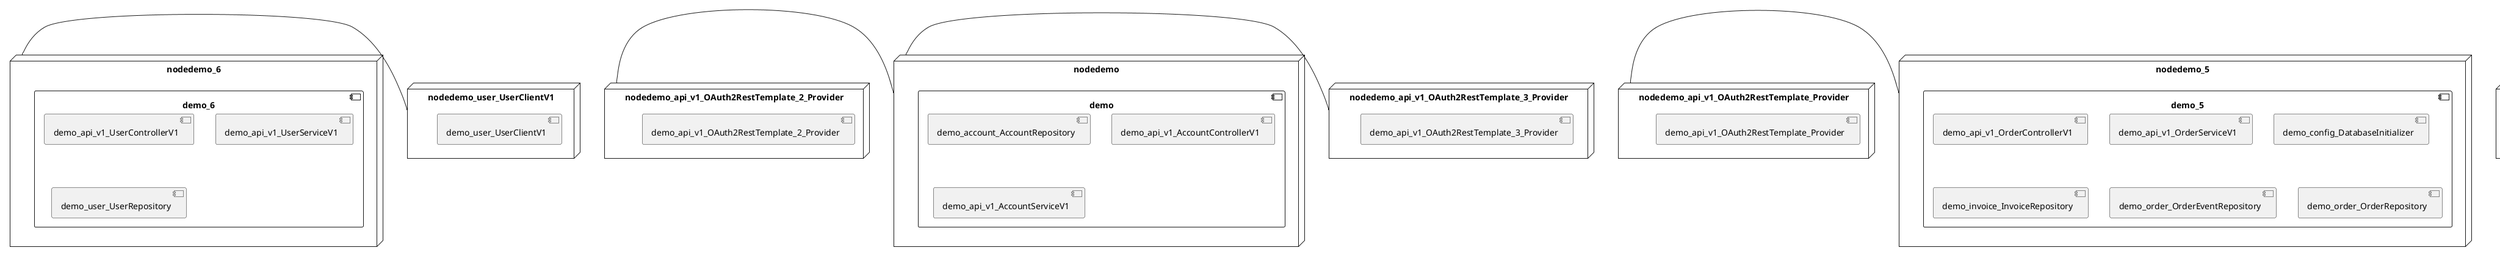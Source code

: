 @startuml
skinparam fixCircleLabelOverlapping true
skinparam componentStyle uml2
node nodedemo {
component demo {
[demo_account_AccountRepository] [[kbastani-spring-cloud-event-sourcing-example.system#_AWtL8yR0Ee-wYKwxT5HUZg]]
[demo_api_v1_AccountControllerV1] [[kbastani-spring-cloud-event-sourcing-example.system#_AWtL8yR0Ee-wYKwxT5HUZg]]
[demo_api_v1_AccountServiceV1] [[kbastani-spring-cloud-event-sourcing-example.system#_AWtL8yR0Ee-wYKwxT5HUZg]]
}
}
node nodedemo_2 {
component demo_2 {
[demo_api_v1_ShoppingCartControllerV1] [[kbastani-spring-cloud-event-sourcing-example.system#_AWtL8yR0Ee-wYKwxT5HUZg]]
[demo_api_v1_ShoppingCartServiceV1] [[kbastani-spring-cloud-event-sourcing-example.system#_AWtL8yR0Ee-wYKwxT5HUZg]]
[demo_cart_CartEventRepository] [[kbastani-spring-cloud-event-sourcing-example.system#_AWtL8yR0Ee-wYKwxT5HUZg]]
}
}
node nodedemo_3 {
component demo_3 {
[demo_UserController] [[kbastani-spring-cloud-event-sourcing-example.system#_AWtL8yR0Ee-wYKwxT5HUZg]]
[demo_UserRepository] [[kbastani-spring-cloud-event-sourcing-example.system#_AWtL8yR0Ee-wYKwxT5HUZg]]
[demo_UserService] [[kbastani-spring-cloud-event-sourcing-example.system#_AWtL8yR0Ee-wYKwxT5HUZg]]
[demo_login_UserController] [[kbastani-spring-cloud-event-sourcing-example.system#_AWtL8yR0Ee-wYKwxT5HUZg]]
}
}
node nodedemo_4 {
component demo_4 {
[demo_api_v1_CatalogControllerV1] [[kbastani-spring-cloud-event-sourcing-example.system#_AWtL8yR0Ee-wYKwxT5HUZg]]
[demo_api_v1_CatalogServiceV1] [[kbastani-spring-cloud-event-sourcing-example.system#_AWtL8yR0Ee-wYKwxT5HUZg]]
[demo_catalog_CatalogInfoRepository] [[kbastani-spring-cloud-event-sourcing-example.system#_AWtL8yR0Ee-wYKwxT5HUZg]]
}
}
node nodedemo_5 {
component demo_5 {
[demo_api_v1_OrderControllerV1] [[kbastani-spring-cloud-event-sourcing-example.system#_AWtL8yR0Ee-wYKwxT5HUZg]]
[demo_api_v1_OrderServiceV1] [[kbastani-spring-cloud-event-sourcing-example.system#_AWtL8yR0Ee-wYKwxT5HUZg]]
[demo_config_DatabaseInitializer] [[kbastani-spring-cloud-event-sourcing-example.system#_AWtL8yR0Ee-wYKwxT5HUZg]]
[demo_invoice_InvoiceRepository] [[kbastani-spring-cloud-event-sourcing-example.system#_AWtL8yR0Ee-wYKwxT5HUZg]]
[demo_order_OrderEventRepository] [[kbastani-spring-cloud-event-sourcing-example.system#_AWtL8yR0Ee-wYKwxT5HUZg]]
[demo_order_OrderRepository] [[kbastani-spring-cloud-event-sourcing-example.system#_AWtL8yR0Ee-wYKwxT5HUZg]]
}
}
node nodedemo_6 {
component demo_6 {
[demo_api_v1_UserControllerV1] [[kbastani-spring-cloud-event-sourcing-example.system#_AWtL8yR0Ee-wYKwxT5HUZg]]
[demo_api_v1_UserServiceV1] [[kbastani-spring-cloud-event-sourcing-example.system#_AWtL8yR0Ee-wYKwxT5HUZg]]
[demo_user_UserRepository] [[kbastani-spring-cloud-event-sourcing-example.system#_AWtL8yR0Ee-wYKwxT5HUZg]]
}
}
node nodedemo_7 {
component demo_7 {
[DatabaseInitializer] [[kbastani-spring-cloud-event-sourcing-example.system#_AWtL8yR0Ee-wYKwxT5HUZg]]
}
}
node nodedemo_v1 {
component demo_v1 {
[demo_v1_InventoryControllerV1] [[kbastani-spring-cloud-event-sourcing-example.system#_AWtL8yR0Ee-wYKwxT5HUZg]]
[demo_v1_InventoryServiceV1] [[kbastani-spring-cloud-event-sourcing-example.system#_AWtL8yR0Ee-wYKwxT5HUZg]]
}
}
node nodedemo_api_v1_OAuth2RestTemplate_2_Provider {
[demo_api_v1_OAuth2RestTemplate_2_Provider] [[kbastani-spring-cloud-event-sourcing-example.system#_AWtL8yR0Ee-wYKwxT5HUZg]]
}
node nodedemo_api_v1_OAuth2RestTemplate_3_Provider {
[demo_api_v1_OAuth2RestTemplate_3_Provider] [[kbastani-spring-cloud-event-sourcing-example.system#_AWtL8yR0Ee-wYKwxT5HUZg]]
}
node nodedemo_api_v1_OAuth2RestTemplate_Provider {
[demo_api_v1_OAuth2RestTemplate_Provider] [[kbastani-spring-cloud-event-sourcing-example.system#_AWtL8yR0Ee-wYKwxT5HUZg]]
}
node nodedemo_api_v1_RestTemplate_2_Provider {
[demo_api_v1_RestTemplate_2_Provider] [[kbastani-spring-cloud-event-sourcing-example.system#_AWtL8yR0Ee-wYKwxT5HUZg]]
}
node nodedemo_api_v1_RestTemplate_Provider {
[demo_api_v1_RestTemplate_Provider] [[kbastani-spring-cloud-event-sourcing-example.system#_AWtL8yR0Ee-wYKwxT5HUZg]]
}
node nodedemo_inventory_InventoryRepository_Provider {
[demo_inventory_InventoryRepository_Provider] [[kbastani-spring-cloud-event-sourcing-example.system#_AWtL8yR0Ee-wYKwxT5HUZg]]
}
node nodedemo_login_AuthenticationManager_Provider {
[demo_login_AuthenticationManager_Provider] [[kbastani-spring-cloud-event-sourcing-example.system#_AWtL8yR0Ee-wYKwxT5HUZg]]
}
node nodedemo_login_ClientDetailsService_Provider {
[demo_login_ClientDetailsService_Provider] [[kbastani-spring-cloud-event-sourcing-example.system#_AWtL8yR0Ee-wYKwxT5HUZg]]
}
node nodedemo_login_HttpSessionSecurityContextRepository_Provider {
[demo_login_HttpSessionSecurityContextRepository_Provider] [[kbastani-spring-cloud-event-sourcing-example.system#_AWtL8yR0Ee-wYKwxT5HUZg]]
}
node nodedemo_login_LoginController {
[demo_login_LoginController] [[kbastani-spring-cloud-event-sourcing-example.system#_AWtL8yR0Ee-wYKwxT5HUZg]]
}
node nodedemo_product_ProductRepository_Provider {
[demo_product_ProductRepository_Provider] [[kbastani-spring-cloud-event-sourcing-example.system#_AWtL8yR0Ee-wYKwxT5HUZg]]
}
node nodedemo_user_UserClientV1 {
[demo_user_UserClientV1] [[kbastani-spring-cloud-event-sourcing-example.system#_AWtL8yR0Ee-wYKwxT5HUZg]]
}
node nodedemo_v1_Session_Provider {
[demo_v1_Session_Provider] [[kbastani-spring-cloud-event-sourcing-example.system#_AWtL8yR0Ee-wYKwxT5HUZg]]
}
[nodedemo_6] - [nodedemo_user_UserClientV1]
[nodedemo_api_v1_OAuth2RestTemplate_2_Provider] - [nodedemo]
[nodedemo_api_v1_OAuth2RestTemplate_3_Provider] - [nodedemo]
[nodedemo_api_v1_OAuth2RestTemplate_Provider] - [nodedemo_5]
[nodedemo_api_v1_RestTemplate_2_Provider] - [nodedemo_2]
[nodedemo_api_v1_RestTemplate_Provider] - [nodedemo_2]
[nodedemo_inventory_InventoryRepository_Provider] - [nodedemo_v1]
[nodedemo_login_AuthenticationManager_Provider] - [nodedemo_login_LoginController]
[nodedemo_login_ClientDetailsService_Provider] - [nodedemo_login_LoginController]
[nodedemo_login_HttpSessionSecurityContextRepository_Provider] - [nodedemo_login_LoginController]
[nodedemo_product_ProductRepository_Provider] - [nodedemo_v1]
[nodedemo_v1_Session_Provider] - [nodedemo_v1]

@enduml
